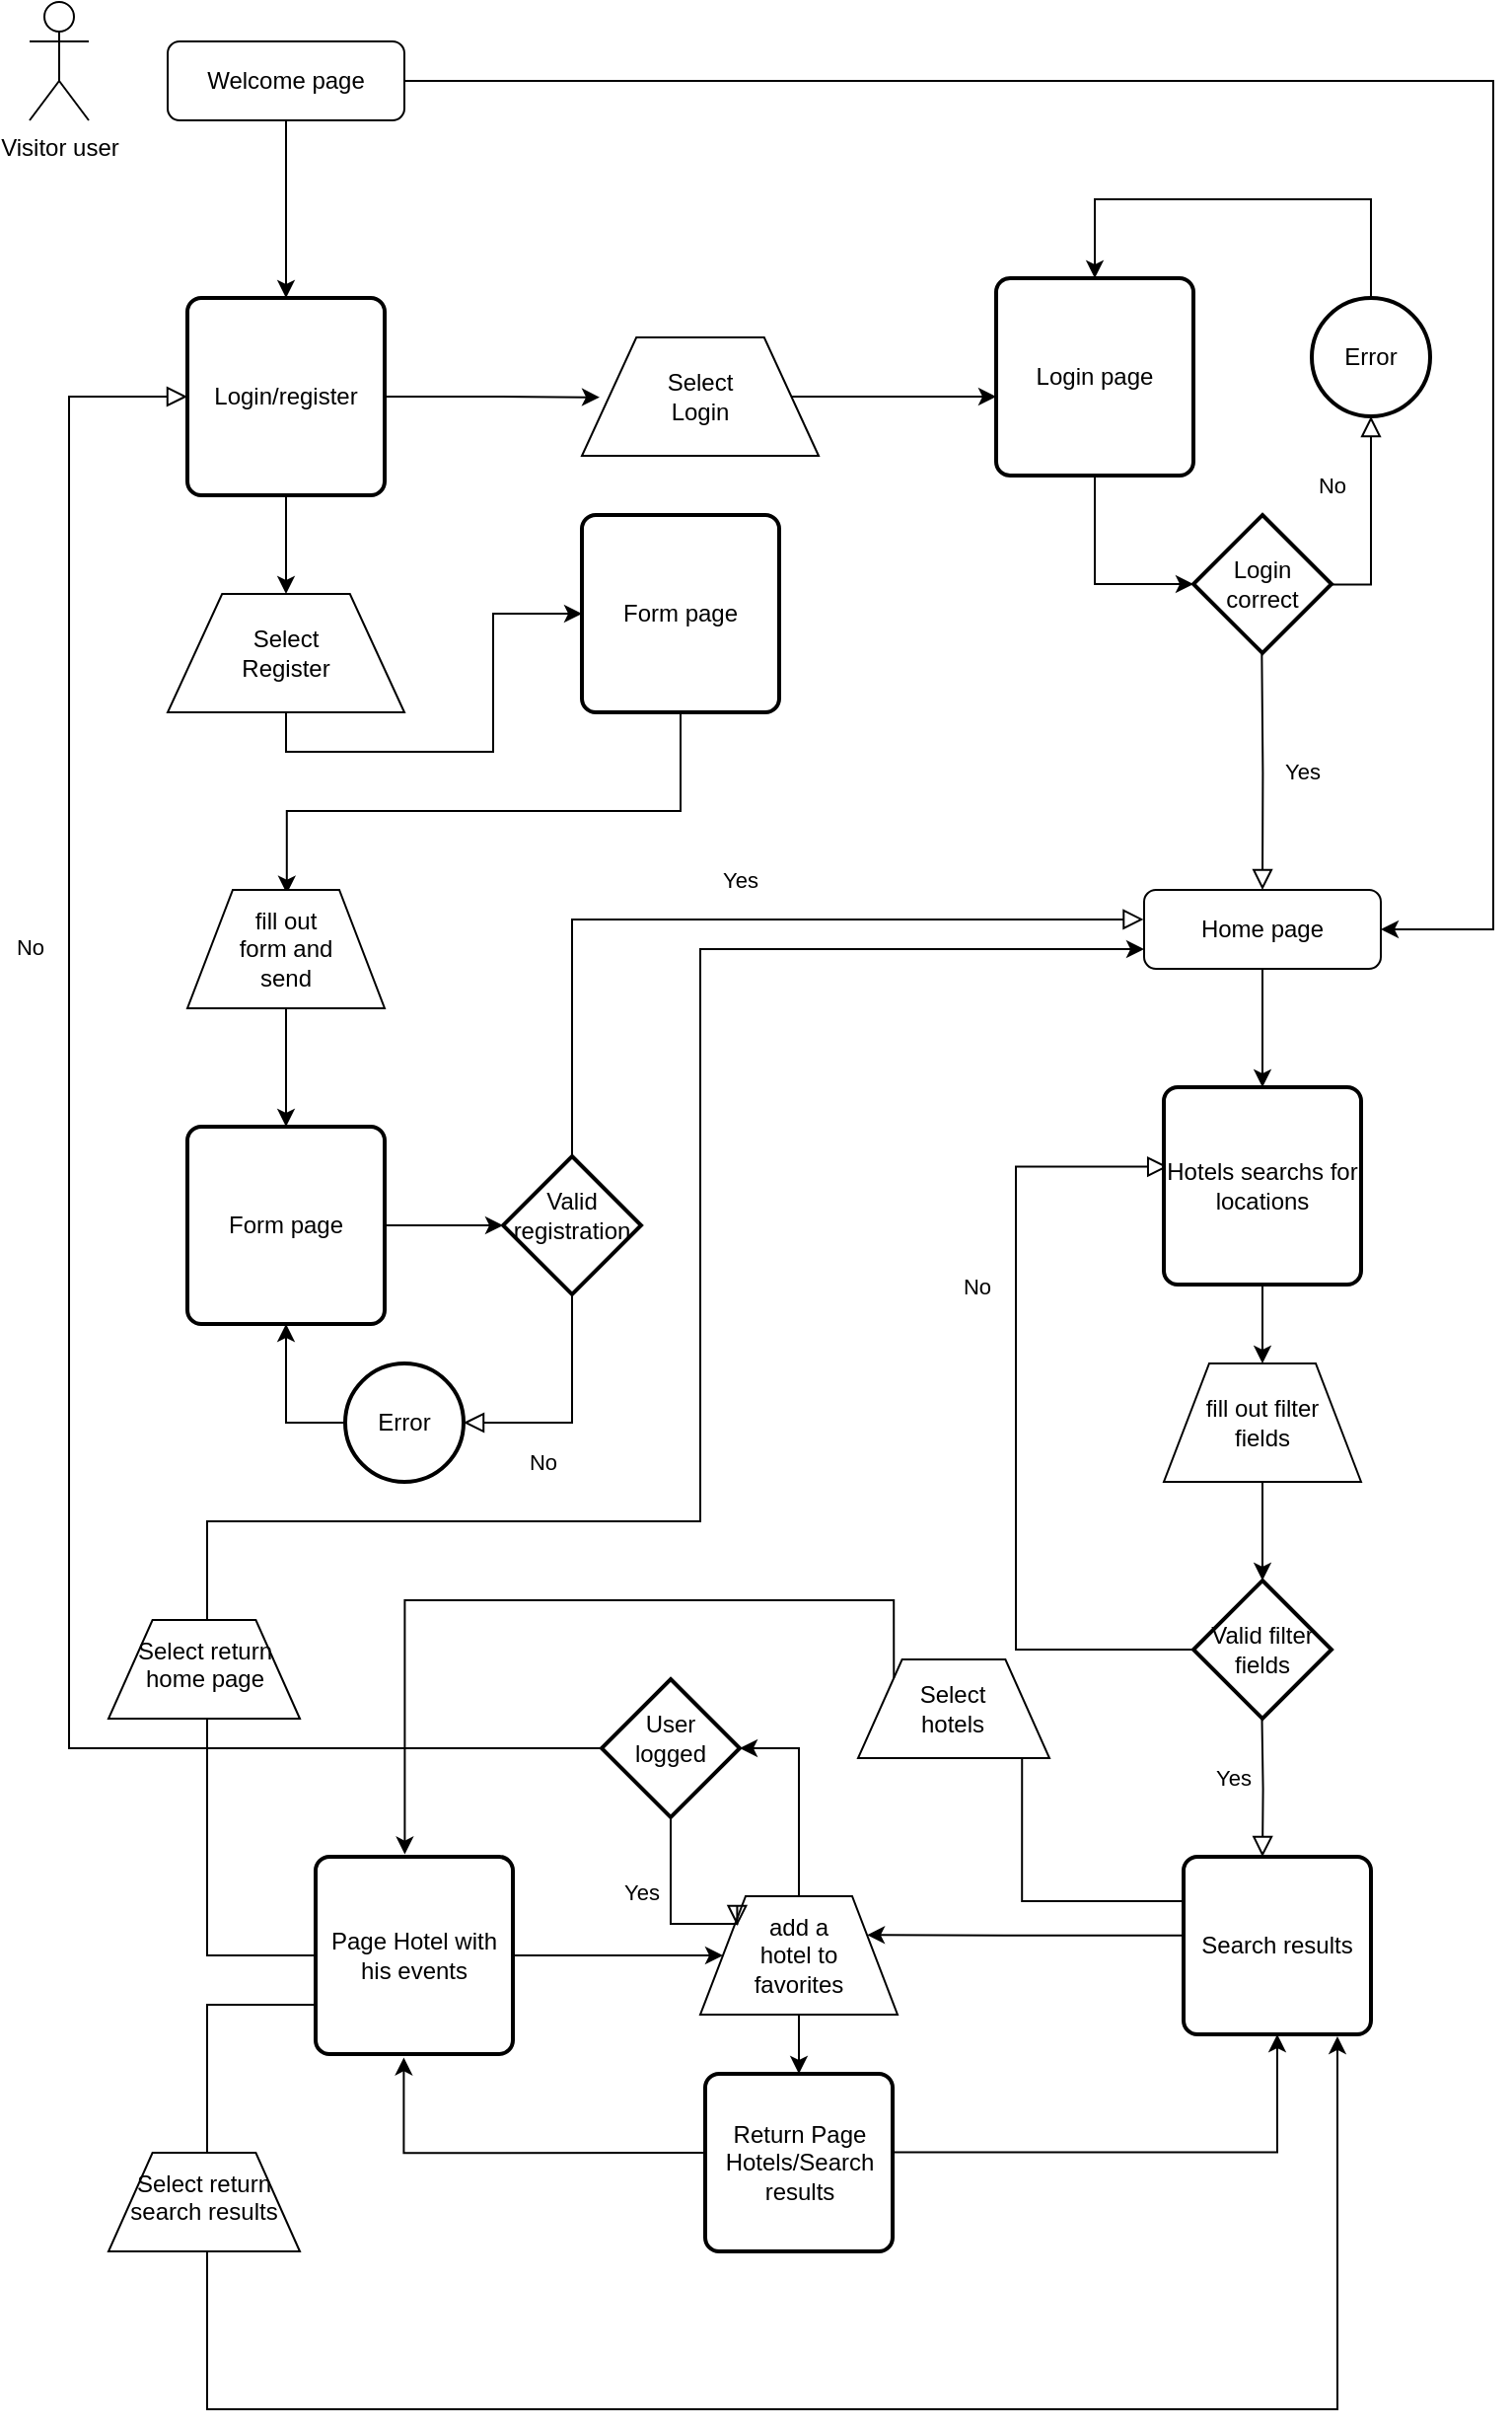 <mxfile version="22.1.2" type="github">
  <diagram id="C5RBs43oDa-KdzZeNtuy" name="Page-1">
    <mxGraphModel dx="1012" dy="579" grid="1" gridSize="10" guides="1" tooltips="1" connect="1" arrows="1" fold="1" page="1" pageScale="1" pageWidth="827" pageHeight="1169" math="0" shadow="0">
      <root>
        <mxCell id="WIyWlLk6GJQsqaUBKTNV-0" />
        <mxCell id="WIyWlLk6GJQsqaUBKTNV-1" parent="WIyWlLk6GJQsqaUBKTNV-0" />
        <mxCell id="rB8AbhrMiuU7Tu_F4UXK-46" style="edgeStyle=orthogonalEdgeStyle;rounded=0;orthogonalLoop=1;jettySize=auto;html=1;exitX=0.5;exitY=1;exitDx=0;exitDy=0;" edge="1" parent="WIyWlLk6GJQsqaUBKTNV-1" source="WIyWlLk6GJQsqaUBKTNV-3" target="rB8AbhrMiuU7Tu_F4UXK-2">
          <mxGeometry relative="1" as="geometry" />
        </mxCell>
        <mxCell id="WIyWlLk6GJQsqaUBKTNV-3" value="Welcome page" style="rounded=1;whiteSpace=wrap;html=1;fontSize=12;glass=0;strokeWidth=1;shadow=0;" parent="WIyWlLk6GJQsqaUBKTNV-1" vertex="1">
          <mxGeometry x="160" y="80" width="120" height="40" as="geometry" />
        </mxCell>
        <mxCell id="WIyWlLk6GJQsqaUBKTNV-4" value="Yes" style="rounded=0;html=1;jettySize=auto;orthogonalLoop=1;fontSize=11;endArrow=block;endFill=0;endSize=8;strokeWidth=1;shadow=0;labelBackgroundColor=none;edgeStyle=orthogonalEdgeStyle;" parent="WIyWlLk6GJQsqaUBKTNV-1" edge="1">
          <mxGeometry x="-0.152" y="-15" relative="1" as="geometry">
            <mxPoint as="offset" />
            <mxPoint x="714.75" y="930" as="sourcePoint" />
            <mxPoint x="715" y="1000" as="targetPoint" />
          </mxGeometry>
        </mxCell>
        <mxCell id="WIyWlLk6GJQsqaUBKTNV-8" value="No" style="rounded=0;html=1;jettySize=auto;orthogonalLoop=1;fontSize=11;endArrow=block;endFill=0;endSize=8;strokeWidth=1;shadow=0;labelBackgroundColor=none;edgeStyle=orthogonalEdgeStyle;entryX=0.021;entryY=0.403;entryDx=0;entryDy=0;entryPerimeter=0;exitX=0;exitY=0.5;exitDx=0;exitDy=0;exitPerimeter=0;" parent="WIyWlLk6GJQsqaUBKTNV-1" source="rB8AbhrMiuU7Tu_F4UXK-45" target="rB8AbhrMiuU7Tu_F4UXK-40" edge="1">
          <mxGeometry x="0.333" y="20" relative="1" as="geometry">
            <mxPoint as="offset" />
            <mxPoint x="680" y="890" as="sourcePoint" />
            <mxPoint x="680" y="1000" as="targetPoint" />
            <Array as="points">
              <mxPoint x="590" y="895" />
              <mxPoint x="590" y="650" />
            </Array>
          </mxGeometry>
        </mxCell>
        <mxCell id="rB8AbhrMiuU7Tu_F4UXK-41" style="edgeStyle=orthogonalEdgeStyle;rounded=0;orthogonalLoop=1;jettySize=auto;html=1;exitX=0.5;exitY=1;exitDx=0;exitDy=0;entryX=0.5;entryY=0;entryDx=0;entryDy=0;" edge="1" parent="WIyWlLk6GJQsqaUBKTNV-1" source="WIyWlLk6GJQsqaUBKTNV-12" target="rB8AbhrMiuU7Tu_F4UXK-40">
          <mxGeometry relative="1" as="geometry" />
        </mxCell>
        <mxCell id="WIyWlLk6GJQsqaUBKTNV-12" value="Home page" style="rounded=1;whiteSpace=wrap;html=1;fontSize=12;glass=0;strokeWidth=1;shadow=0;" parent="WIyWlLk6GJQsqaUBKTNV-1" vertex="1">
          <mxGeometry x="655" y="510" width="120" height="40" as="geometry" />
        </mxCell>
        <mxCell id="rB8AbhrMiuU7Tu_F4UXK-21" style="edgeStyle=orthogonalEdgeStyle;rounded=0;orthogonalLoop=1;jettySize=auto;html=1;exitX=0.5;exitY=1;exitDx=0;exitDy=0;entryX=0.5;entryY=1;entryDx=0;entryDy=0;" edge="1" parent="WIyWlLk6GJQsqaUBKTNV-1" source="rB8AbhrMiuU7Tu_F4UXK-2" target="rB8AbhrMiuU7Tu_F4UXK-19">
          <mxGeometry relative="1" as="geometry" />
        </mxCell>
        <mxCell id="rB8AbhrMiuU7Tu_F4UXK-2" value="Login/register" style="rounded=1;whiteSpace=wrap;html=1;absoluteArcSize=1;arcSize=14;strokeWidth=2;" vertex="1" parent="WIyWlLk6GJQsqaUBKTNV-1">
          <mxGeometry x="170" y="210" width="100" height="100" as="geometry" />
        </mxCell>
        <mxCell id="rB8AbhrMiuU7Tu_F4UXK-3" value="" style="verticalLabelPosition=middle;verticalAlign=middle;html=1;shape=trapezoid;perimeter=trapezoidPerimeter;whiteSpace=wrap;size=0.23;arcSize=10;flipV=1;labelPosition=center;align=center;rotation=-180;" vertex="1" parent="WIyWlLk6GJQsqaUBKTNV-1">
          <mxGeometry x="370" y="230" width="120" height="60" as="geometry" />
        </mxCell>
        <mxCell id="rB8AbhrMiuU7Tu_F4UXK-6" value="Select Login" style="text;html=1;strokeColor=none;fillColor=none;align=center;verticalAlign=middle;whiteSpace=wrap;rounded=0;" vertex="1" parent="WIyWlLk6GJQsqaUBKTNV-1">
          <mxGeometry x="180" y="365" width="60" height="30" as="geometry" />
        </mxCell>
        <mxCell id="rB8AbhrMiuU7Tu_F4UXK-7" style="edgeStyle=orthogonalEdgeStyle;rounded=0;orthogonalLoop=1;jettySize=auto;html=1;exitX=1;exitY=0.5;exitDx=0;exitDy=0;entryX=0.925;entryY=0.506;entryDx=0;entryDy=0;entryPerimeter=0;" edge="1" parent="WIyWlLk6GJQsqaUBKTNV-1" source="rB8AbhrMiuU7Tu_F4UXK-2" target="rB8AbhrMiuU7Tu_F4UXK-3">
          <mxGeometry relative="1" as="geometry" />
        </mxCell>
        <mxCell id="rB8AbhrMiuU7Tu_F4UXK-11" style="edgeStyle=orthogonalEdgeStyle;rounded=0;orthogonalLoop=1;jettySize=auto;html=1;exitX=0.5;exitY=1;exitDx=0;exitDy=0;entryX=0;entryY=0.5;entryDx=0;entryDy=0;entryPerimeter=0;" edge="1" parent="WIyWlLk6GJQsqaUBKTNV-1" source="rB8AbhrMiuU7Tu_F4UXK-8" target="rB8AbhrMiuU7Tu_F4UXK-10">
          <mxGeometry relative="1" as="geometry">
            <mxPoint x="630.333" y="360" as="targetPoint" />
          </mxGeometry>
        </mxCell>
        <mxCell id="rB8AbhrMiuU7Tu_F4UXK-8" value="Login page" style="rounded=1;whiteSpace=wrap;html=1;absoluteArcSize=1;arcSize=14;strokeWidth=2;" vertex="1" parent="WIyWlLk6GJQsqaUBKTNV-1">
          <mxGeometry x="580" y="200" width="100" height="100" as="geometry" />
        </mxCell>
        <mxCell id="rB8AbhrMiuU7Tu_F4UXK-9" style="edgeStyle=orthogonalEdgeStyle;rounded=0;orthogonalLoop=1;jettySize=auto;html=1;exitX=0;exitY=0.5;exitDx=0;exitDy=0;entryX=0;entryY=0.6;entryDx=0;entryDy=0;entryPerimeter=0;" edge="1" parent="WIyWlLk6GJQsqaUBKTNV-1" source="rB8AbhrMiuU7Tu_F4UXK-3" target="rB8AbhrMiuU7Tu_F4UXK-8">
          <mxGeometry relative="1" as="geometry">
            <mxPoint x="530" y="260" as="targetPoint" />
          </mxGeometry>
        </mxCell>
        <mxCell id="rB8AbhrMiuU7Tu_F4UXK-10" value="Login correct" style="strokeWidth=2;html=1;shape=mxgraph.flowchart.decision;whiteSpace=wrap;" vertex="1" parent="WIyWlLk6GJQsqaUBKTNV-1">
          <mxGeometry x="680" y="320" width="70" height="70" as="geometry" />
        </mxCell>
        <mxCell id="rB8AbhrMiuU7Tu_F4UXK-14" style="edgeStyle=orthogonalEdgeStyle;rounded=0;orthogonalLoop=1;jettySize=auto;html=1;exitX=0.5;exitY=0;exitDx=0;exitDy=0;exitPerimeter=0;entryX=0.5;entryY=0;entryDx=0;entryDy=0;" edge="1" parent="WIyWlLk6GJQsqaUBKTNV-1" source="rB8AbhrMiuU7Tu_F4UXK-12" target="rB8AbhrMiuU7Tu_F4UXK-8">
          <mxGeometry relative="1" as="geometry">
            <Array as="points">
              <mxPoint x="770" y="160" />
              <mxPoint x="630" y="160" />
            </Array>
          </mxGeometry>
        </mxCell>
        <mxCell id="rB8AbhrMiuU7Tu_F4UXK-12" value="Error" style="strokeWidth=2;html=1;shape=mxgraph.flowchart.start_2;whiteSpace=wrap;" vertex="1" parent="WIyWlLk6GJQsqaUBKTNV-1">
          <mxGeometry x="740" y="210" width="60" height="60" as="geometry" />
        </mxCell>
        <mxCell id="rB8AbhrMiuU7Tu_F4UXK-17" value="Yes" style="rounded=0;html=1;jettySize=auto;orthogonalLoop=1;fontSize=11;endArrow=block;endFill=0;endSize=8;strokeWidth=1;shadow=0;labelBackgroundColor=none;edgeStyle=orthogonalEdgeStyle;" edge="1" parent="WIyWlLk6GJQsqaUBKTNV-1" target="WIyWlLk6GJQsqaUBKTNV-12">
          <mxGeometry y="20" relative="1" as="geometry">
            <mxPoint as="offset" />
            <mxPoint x="714.67" y="390" as="sourcePoint" />
            <mxPoint x="714.67" y="530" as="targetPoint" />
          </mxGeometry>
        </mxCell>
        <mxCell id="rB8AbhrMiuU7Tu_F4UXK-18" value="No" style="rounded=0;html=1;jettySize=auto;orthogonalLoop=1;fontSize=11;endArrow=block;endFill=0;endSize=8;strokeWidth=1;shadow=0;labelBackgroundColor=none;edgeStyle=orthogonalEdgeStyle;entryX=0.5;entryY=1;entryDx=0;entryDy=0;entryPerimeter=0;exitX=0.986;exitY=0.504;exitDx=0;exitDy=0;exitPerimeter=0;" edge="1" parent="WIyWlLk6GJQsqaUBKTNV-1" source="rB8AbhrMiuU7Tu_F4UXK-10" target="rB8AbhrMiuU7Tu_F4UXK-12">
          <mxGeometry x="0.333" y="20" relative="1" as="geometry">
            <mxPoint as="offset" />
            <mxPoint x="750" y="360" as="sourcePoint" />
            <mxPoint x="750" y="470" as="targetPoint" />
            <Array as="points">
              <mxPoint x="770" y="355" />
            </Array>
          </mxGeometry>
        </mxCell>
        <mxCell id="rB8AbhrMiuU7Tu_F4UXK-24" style="edgeStyle=orthogonalEdgeStyle;rounded=0;orthogonalLoop=1;jettySize=auto;html=1;exitX=0.5;exitY=0;exitDx=0;exitDy=0;" edge="1" parent="WIyWlLk6GJQsqaUBKTNV-1" source="rB8AbhrMiuU7Tu_F4UXK-19" target="rB8AbhrMiuU7Tu_F4UXK-23">
          <mxGeometry relative="1" as="geometry" />
        </mxCell>
        <mxCell id="rB8AbhrMiuU7Tu_F4UXK-19" value="" style="verticalLabelPosition=middle;verticalAlign=middle;html=1;shape=trapezoid;perimeter=trapezoidPerimeter;whiteSpace=wrap;size=0.23;arcSize=10;flipV=1;labelPosition=center;align=center;rotation=-180;" vertex="1" parent="WIyWlLk6GJQsqaUBKTNV-1">
          <mxGeometry x="160" y="360" width="120" height="60" as="geometry" />
        </mxCell>
        <mxCell id="rB8AbhrMiuU7Tu_F4UXK-20" value="Select Login" style="text;html=1;strokeColor=none;fillColor=none;align=center;verticalAlign=middle;whiteSpace=wrap;rounded=0;" vertex="1" parent="WIyWlLk6GJQsqaUBKTNV-1">
          <mxGeometry x="400" y="245" width="60" height="30" as="geometry" />
        </mxCell>
        <mxCell id="rB8AbhrMiuU7Tu_F4UXK-22" value="Select Register" style="text;html=1;strokeColor=none;fillColor=none;align=center;verticalAlign=middle;whiteSpace=wrap;rounded=0;" vertex="1" parent="WIyWlLk6GJQsqaUBKTNV-1">
          <mxGeometry x="190" y="375" width="60" height="30" as="geometry" />
        </mxCell>
        <mxCell id="rB8AbhrMiuU7Tu_F4UXK-26" style="edgeStyle=orthogonalEdgeStyle;rounded=0;orthogonalLoop=1;jettySize=auto;html=1;exitX=0.5;exitY=1;exitDx=0;exitDy=0;entryX=0.496;entryY=0.031;entryDx=0;entryDy=0;entryPerimeter=0;" edge="1" parent="WIyWlLk6GJQsqaUBKTNV-1" source="rB8AbhrMiuU7Tu_F4UXK-23" target="rB8AbhrMiuU7Tu_F4UXK-25">
          <mxGeometry relative="1" as="geometry">
            <Array as="points">
              <mxPoint x="420" y="470" />
              <mxPoint x="220" y="470" />
            </Array>
          </mxGeometry>
        </mxCell>
        <mxCell id="rB8AbhrMiuU7Tu_F4UXK-23" value="Form page" style="rounded=1;whiteSpace=wrap;html=1;absoluteArcSize=1;arcSize=14;strokeWidth=2;" vertex="1" parent="WIyWlLk6GJQsqaUBKTNV-1">
          <mxGeometry x="370" y="320" width="100" height="100" as="geometry" />
        </mxCell>
        <mxCell id="rB8AbhrMiuU7Tu_F4UXK-29" style="edgeStyle=orthogonalEdgeStyle;rounded=0;orthogonalLoop=1;jettySize=auto;html=1;exitX=0.5;exitY=0;exitDx=0;exitDy=0;" edge="1" parent="WIyWlLk6GJQsqaUBKTNV-1" source="rB8AbhrMiuU7Tu_F4UXK-25" target="rB8AbhrMiuU7Tu_F4UXK-28">
          <mxGeometry relative="1" as="geometry" />
        </mxCell>
        <mxCell id="rB8AbhrMiuU7Tu_F4UXK-25" value="" style="verticalLabelPosition=middle;verticalAlign=middle;html=1;shape=trapezoid;perimeter=trapezoidPerimeter;whiteSpace=wrap;size=0.23;arcSize=10;flipV=1;labelPosition=center;align=center;rotation=-180;" vertex="1" parent="WIyWlLk6GJQsqaUBKTNV-1">
          <mxGeometry x="170" y="510" width="100" height="60" as="geometry" />
        </mxCell>
        <mxCell id="rB8AbhrMiuU7Tu_F4UXK-27" value="fill out form and send" style="text;html=1;strokeColor=none;fillColor=none;align=center;verticalAlign=middle;whiteSpace=wrap;rounded=0;" vertex="1" parent="WIyWlLk6GJQsqaUBKTNV-1">
          <mxGeometry x="190" y="525" width="60" height="30" as="geometry" />
        </mxCell>
        <mxCell id="rB8AbhrMiuU7Tu_F4UXK-28" value="Form page" style="rounded=1;whiteSpace=wrap;html=1;absoluteArcSize=1;arcSize=14;strokeWidth=2;" vertex="1" parent="WIyWlLk6GJQsqaUBKTNV-1">
          <mxGeometry x="170" y="630" width="100" height="100" as="geometry" />
        </mxCell>
        <mxCell id="rB8AbhrMiuU7Tu_F4UXK-30" value="" style="strokeWidth=2;html=1;shape=mxgraph.flowchart.decision;whiteSpace=wrap;" vertex="1" parent="WIyWlLk6GJQsqaUBKTNV-1">
          <mxGeometry x="330" y="645" width="70" height="70" as="geometry" />
        </mxCell>
        <mxCell id="rB8AbhrMiuU7Tu_F4UXK-31" value="Valid registration" style="text;html=1;strokeColor=none;fillColor=none;align=center;verticalAlign=middle;whiteSpace=wrap;rounded=0;" vertex="1" parent="WIyWlLk6GJQsqaUBKTNV-1">
          <mxGeometry x="335" y="660" width="60" height="30" as="geometry" />
        </mxCell>
        <mxCell id="rB8AbhrMiuU7Tu_F4UXK-32" value="Yes" style="rounded=0;html=1;jettySize=auto;orthogonalLoop=1;fontSize=11;endArrow=block;endFill=0;endSize=8;strokeWidth=1;shadow=0;labelBackgroundColor=none;edgeStyle=orthogonalEdgeStyle;exitX=0.5;exitY=0;exitDx=0;exitDy=0;exitPerimeter=0;entryX=-0.002;entryY=0.374;entryDx=0;entryDy=0;entryPerimeter=0;" edge="1" parent="WIyWlLk6GJQsqaUBKTNV-1" source="rB8AbhrMiuU7Tu_F4UXK-30" target="WIyWlLk6GJQsqaUBKTNV-12">
          <mxGeometry y="20" relative="1" as="geometry">
            <mxPoint as="offset" />
            <mxPoint x="370.03" y="634.99" as="sourcePoint" />
            <mxPoint x="370.0" y="725.014" as="targetPoint" />
          </mxGeometry>
        </mxCell>
        <mxCell id="rB8AbhrMiuU7Tu_F4UXK-33" style="edgeStyle=orthogonalEdgeStyle;rounded=0;orthogonalLoop=1;jettySize=auto;html=1;exitX=1;exitY=0.5;exitDx=0;exitDy=0;entryX=0;entryY=0.5;entryDx=0;entryDy=0;entryPerimeter=0;" edge="1" parent="WIyWlLk6GJQsqaUBKTNV-1" source="rB8AbhrMiuU7Tu_F4UXK-28" target="rB8AbhrMiuU7Tu_F4UXK-30">
          <mxGeometry relative="1" as="geometry" />
        </mxCell>
        <mxCell id="rB8AbhrMiuU7Tu_F4UXK-36" style="edgeStyle=orthogonalEdgeStyle;rounded=0;orthogonalLoop=1;jettySize=auto;html=1;exitX=0;exitY=0.5;exitDx=0;exitDy=0;exitPerimeter=0;entryX=0.5;entryY=1;entryDx=0;entryDy=0;" edge="1" parent="WIyWlLk6GJQsqaUBKTNV-1" source="rB8AbhrMiuU7Tu_F4UXK-34" target="rB8AbhrMiuU7Tu_F4UXK-28">
          <mxGeometry relative="1" as="geometry" />
        </mxCell>
        <mxCell id="rB8AbhrMiuU7Tu_F4UXK-34" value="Error" style="strokeWidth=2;html=1;shape=mxgraph.flowchart.start_2;whiteSpace=wrap;" vertex="1" parent="WIyWlLk6GJQsqaUBKTNV-1">
          <mxGeometry x="250" y="750" width="60" height="60" as="geometry" />
        </mxCell>
        <mxCell id="rB8AbhrMiuU7Tu_F4UXK-37" value="No" style="rounded=0;html=1;jettySize=auto;orthogonalLoop=1;fontSize=11;endArrow=block;endFill=0;endSize=8;strokeWidth=1;shadow=0;labelBackgroundColor=none;edgeStyle=orthogonalEdgeStyle;entryX=1;entryY=0.5;entryDx=0;entryDy=0;entryPerimeter=0;exitX=0.5;exitY=1;exitDx=0;exitDy=0;exitPerimeter=0;" edge="1" parent="WIyWlLk6GJQsqaUBKTNV-1" source="rB8AbhrMiuU7Tu_F4UXK-30" target="rB8AbhrMiuU7Tu_F4UXK-34">
          <mxGeometry x="0.333" y="20" relative="1" as="geometry">
            <mxPoint as="offset" />
            <mxPoint x="364.77" y="855" as="sourcePoint" />
            <mxPoint x="364.77" y="965" as="targetPoint" />
            <Array as="points">
              <mxPoint x="365" y="780" />
              <mxPoint x="330" y="780" />
            </Array>
          </mxGeometry>
        </mxCell>
        <mxCell id="rB8AbhrMiuU7Tu_F4UXK-44" style="edgeStyle=orthogonalEdgeStyle;rounded=0;orthogonalLoop=1;jettySize=auto;html=1;exitX=0.5;exitY=1;exitDx=0;exitDy=0;entryX=0.5;entryY=1;entryDx=0;entryDy=0;" edge="1" parent="WIyWlLk6GJQsqaUBKTNV-1" source="rB8AbhrMiuU7Tu_F4UXK-40" target="rB8AbhrMiuU7Tu_F4UXK-42">
          <mxGeometry relative="1" as="geometry" />
        </mxCell>
        <mxCell id="rB8AbhrMiuU7Tu_F4UXK-40" value="Hotels searchs for locations" style="rounded=1;whiteSpace=wrap;html=1;absoluteArcSize=1;arcSize=14;strokeWidth=2;" vertex="1" parent="WIyWlLk6GJQsqaUBKTNV-1">
          <mxGeometry x="665" y="610" width="100" height="100" as="geometry" />
        </mxCell>
        <mxCell id="rB8AbhrMiuU7Tu_F4UXK-42" value="" style="verticalLabelPosition=middle;verticalAlign=middle;html=1;shape=trapezoid;perimeter=trapezoidPerimeter;whiteSpace=wrap;size=0.23;arcSize=10;flipV=1;labelPosition=center;align=center;rotation=-180;" vertex="1" parent="WIyWlLk6GJQsqaUBKTNV-1">
          <mxGeometry x="665" y="750" width="100" height="60" as="geometry" />
        </mxCell>
        <mxCell id="rB8AbhrMiuU7Tu_F4UXK-43" value="fill out filter fields" style="text;html=1;strokeColor=none;fillColor=none;align=center;verticalAlign=middle;whiteSpace=wrap;rounded=0;" vertex="1" parent="WIyWlLk6GJQsqaUBKTNV-1">
          <mxGeometry x="685" y="765" width="60" height="30" as="geometry" />
        </mxCell>
        <mxCell id="rB8AbhrMiuU7Tu_F4UXK-45" value="Valid filter fields" style="strokeWidth=2;html=1;shape=mxgraph.flowchart.decision;whiteSpace=wrap;" vertex="1" parent="WIyWlLk6GJQsqaUBKTNV-1">
          <mxGeometry x="680" y="860" width="70" height="70" as="geometry" />
        </mxCell>
        <mxCell id="rB8AbhrMiuU7Tu_F4UXK-47" style="edgeStyle=orthogonalEdgeStyle;rounded=0;orthogonalLoop=1;jettySize=auto;html=1;exitX=0.5;exitY=0;exitDx=0;exitDy=0;entryX=0.5;entryY=0;entryDx=0;entryDy=0;entryPerimeter=0;" edge="1" parent="WIyWlLk6GJQsqaUBKTNV-1" source="rB8AbhrMiuU7Tu_F4UXK-42" target="rB8AbhrMiuU7Tu_F4UXK-45">
          <mxGeometry relative="1" as="geometry" />
        </mxCell>
        <mxCell id="rB8AbhrMiuU7Tu_F4UXK-58" style="edgeStyle=orthogonalEdgeStyle;rounded=0;orthogonalLoop=1;jettySize=auto;html=1;exitX=0;exitY=0.25;exitDx=0;exitDy=0;entryX=0.143;entryY=0.405;entryDx=0;entryDy=0;entryPerimeter=0;" edge="1" parent="WIyWlLk6GJQsqaUBKTNV-1" source="rB8AbhrMiuU7Tu_F4UXK-48" target="rB8AbhrMiuU7Tu_F4UXK-56">
          <mxGeometry relative="1" as="geometry" />
        </mxCell>
        <mxCell id="rB8AbhrMiuU7Tu_F4UXK-48" value="Search results" style="rounded=1;whiteSpace=wrap;html=1;absoluteArcSize=1;arcSize=14;strokeWidth=2;" vertex="1" parent="WIyWlLk6GJQsqaUBKTNV-1">
          <mxGeometry x="675" y="1000" width="95" height="90" as="geometry" />
        </mxCell>
        <mxCell id="rB8AbhrMiuU7Tu_F4UXK-59" style="edgeStyle=orthogonalEdgeStyle;rounded=0;orthogonalLoop=1;jettySize=auto;html=1;entryX=0.5;entryY=1;entryDx=0;entryDy=0;exitX=1.001;exitY=0.441;exitDx=0;exitDy=0;exitPerimeter=0;" edge="1" parent="WIyWlLk6GJQsqaUBKTNV-1" source="rB8AbhrMiuU7Tu_F4UXK-65" target="rB8AbhrMiuU7Tu_F4UXK-48">
          <mxGeometry relative="1" as="geometry">
            <mxPoint x="580" y="1150" as="sourcePoint" />
            <Array as="points">
              <mxPoint x="723" y="1150" />
            </Array>
          </mxGeometry>
        </mxCell>
        <mxCell id="rB8AbhrMiuU7Tu_F4UXK-66" style="edgeStyle=orthogonalEdgeStyle;rounded=0;orthogonalLoop=1;jettySize=auto;html=1;exitX=0.5;exitY=0;exitDx=0;exitDy=0;entryX=0.5;entryY=0;entryDx=0;entryDy=0;" edge="1" parent="WIyWlLk6GJQsqaUBKTNV-1" source="rB8AbhrMiuU7Tu_F4UXK-49" target="rB8AbhrMiuU7Tu_F4UXK-65">
          <mxGeometry relative="1" as="geometry" />
        </mxCell>
        <mxCell id="rB8AbhrMiuU7Tu_F4UXK-49" value="" style="verticalLabelPosition=middle;verticalAlign=middle;html=1;shape=trapezoid;perimeter=trapezoidPerimeter;whiteSpace=wrap;size=0.23;arcSize=10;flipV=1;labelPosition=center;align=center;rotation=-180;" vertex="1" parent="WIyWlLk6GJQsqaUBKTNV-1">
          <mxGeometry x="430" y="1020" width="100" height="60" as="geometry" />
        </mxCell>
        <mxCell id="rB8AbhrMiuU7Tu_F4UXK-50" value="add a hotel to favorites" style="text;html=1;strokeColor=none;fillColor=none;align=center;verticalAlign=middle;whiteSpace=wrap;rounded=0;" vertex="1" parent="WIyWlLk6GJQsqaUBKTNV-1">
          <mxGeometry x="450" y="1035" width="60" height="30" as="geometry" />
        </mxCell>
        <mxCell id="rB8AbhrMiuU7Tu_F4UXK-61" style="edgeStyle=orthogonalEdgeStyle;rounded=0;orthogonalLoop=1;jettySize=auto;html=1;exitX=1;exitY=0.5;exitDx=0;exitDy=0;entryX=1;entryY=0.5;entryDx=0;entryDy=0;" edge="1" parent="WIyWlLk6GJQsqaUBKTNV-1" source="rB8AbhrMiuU7Tu_F4UXK-53" target="rB8AbhrMiuU7Tu_F4UXK-49">
          <mxGeometry relative="1" as="geometry" />
        </mxCell>
        <mxCell id="rB8AbhrMiuU7Tu_F4UXK-67" style="edgeStyle=orthogonalEdgeStyle;rounded=0;orthogonalLoop=1;jettySize=auto;html=1;exitX=0;exitY=0.5;exitDx=0;exitDy=0;entryX=0;entryY=0.75;entryDx=0;entryDy=0;" edge="1" parent="WIyWlLk6GJQsqaUBKTNV-1" source="rB8AbhrMiuU7Tu_F4UXK-53" target="WIyWlLk6GJQsqaUBKTNV-12">
          <mxGeometry relative="1" as="geometry">
            <Array as="points">
              <mxPoint x="180" y="1050" />
              <mxPoint x="180" y="830" />
              <mxPoint x="430" y="830" />
              <mxPoint x="430" y="540" />
            </Array>
          </mxGeometry>
        </mxCell>
        <mxCell id="rB8AbhrMiuU7Tu_F4UXK-53" value="Page Hotel with his events" style="rounded=1;whiteSpace=wrap;html=1;absoluteArcSize=1;arcSize=14;strokeWidth=2;" vertex="1" parent="WIyWlLk6GJQsqaUBKTNV-1">
          <mxGeometry x="235" y="1000" width="100" height="100" as="geometry" />
        </mxCell>
        <mxCell id="rB8AbhrMiuU7Tu_F4UXK-55" style="edgeStyle=orthogonalEdgeStyle;rounded=0;orthogonalLoop=1;jettySize=auto;html=1;entryX=0;entryY=0.75;entryDx=0;entryDy=0;exitX=-0.007;exitY=0.443;exitDx=0;exitDy=0;exitPerimeter=0;" edge="1" parent="WIyWlLk6GJQsqaUBKTNV-1" source="rB8AbhrMiuU7Tu_F4UXK-48" target="rB8AbhrMiuU7Tu_F4UXK-49">
          <mxGeometry relative="1" as="geometry">
            <mxPoint x="675" y="1070" as="sourcePoint" />
            <Array as="points" />
          </mxGeometry>
        </mxCell>
        <mxCell id="rB8AbhrMiuU7Tu_F4UXK-56" value="" style="verticalLabelPosition=middle;verticalAlign=middle;html=1;shape=trapezoid;perimeter=trapezoidPerimeter;whiteSpace=wrap;size=0.23;arcSize=10;flipV=1;labelPosition=center;align=center;rotation=-180;" vertex="1" parent="WIyWlLk6GJQsqaUBKTNV-1">
          <mxGeometry x="510" y="900" width="97" height="50" as="geometry" />
        </mxCell>
        <mxCell id="rB8AbhrMiuU7Tu_F4UXK-57" value="Select hotels" style="text;html=1;strokeColor=none;fillColor=none;align=center;verticalAlign=middle;whiteSpace=wrap;rounded=0;" vertex="1" parent="WIyWlLk6GJQsqaUBKTNV-1">
          <mxGeometry x="527.5" y="910" width="60" height="30" as="geometry" />
        </mxCell>
        <mxCell id="rB8AbhrMiuU7Tu_F4UXK-60" style="edgeStyle=orthogonalEdgeStyle;rounded=0;orthogonalLoop=1;jettySize=auto;html=1;exitX=1;exitY=1;exitDx=0;exitDy=0;entryX=0.452;entryY=-0.012;entryDx=0;entryDy=0;entryPerimeter=0;" edge="1" parent="WIyWlLk6GJQsqaUBKTNV-1" source="rB8AbhrMiuU7Tu_F4UXK-56" target="rB8AbhrMiuU7Tu_F4UXK-53">
          <mxGeometry relative="1" as="geometry">
            <Array as="points">
              <mxPoint x="528" y="870" />
              <mxPoint x="280" y="870" />
            </Array>
          </mxGeometry>
        </mxCell>
        <mxCell id="rB8AbhrMiuU7Tu_F4UXK-63" style="edgeStyle=orthogonalEdgeStyle;rounded=0;orthogonalLoop=1;jettySize=auto;html=1;entryX=0.447;entryY=1.017;entryDx=0;entryDy=0;entryPerimeter=0;exitX=-0.007;exitY=0.445;exitDx=0;exitDy=0;exitPerimeter=0;" edge="1" parent="WIyWlLk6GJQsqaUBKTNV-1" source="rB8AbhrMiuU7Tu_F4UXK-65" target="rB8AbhrMiuU7Tu_F4UXK-53">
          <mxGeometry relative="1" as="geometry">
            <mxPoint x="470" y="1150" as="sourcePoint" />
            <Array as="points">
              <mxPoint x="280" y="1150" />
            </Array>
          </mxGeometry>
        </mxCell>
        <mxCell id="rB8AbhrMiuU7Tu_F4UXK-65" value="Return Page Hotels/Search results" style="rounded=1;whiteSpace=wrap;html=1;absoluteArcSize=1;arcSize=14;strokeWidth=2;" vertex="1" parent="WIyWlLk6GJQsqaUBKTNV-1">
          <mxGeometry x="432.5" y="1110" width="95" height="90" as="geometry" />
        </mxCell>
        <mxCell id="rB8AbhrMiuU7Tu_F4UXK-68" value="" style="verticalLabelPosition=middle;verticalAlign=middle;html=1;shape=trapezoid;perimeter=trapezoidPerimeter;whiteSpace=wrap;size=0.23;arcSize=10;flipV=1;labelPosition=center;align=center;rotation=-180;" vertex="1" parent="WIyWlLk6GJQsqaUBKTNV-1">
          <mxGeometry x="130" y="880" width="97" height="50" as="geometry" />
        </mxCell>
        <mxCell id="rB8AbhrMiuU7Tu_F4UXK-69" value="&lt;div&gt;Select return home page&lt;/div&gt;&lt;div&gt;&lt;br&gt;&lt;/div&gt;" style="text;html=1;strokeColor=none;fillColor=none;align=center;verticalAlign=middle;whiteSpace=wrap;rounded=0;" vertex="1" parent="WIyWlLk6GJQsqaUBKTNV-1">
          <mxGeometry x="142.75" y="890" width="71.5" height="40" as="geometry" />
        </mxCell>
        <mxCell id="rB8AbhrMiuU7Tu_F4UXK-70" style="edgeStyle=orthogonalEdgeStyle;rounded=0;orthogonalLoop=1;jettySize=auto;html=1;exitX=0;exitY=0.75;exitDx=0;exitDy=0;entryX=0.821;entryY=1.011;entryDx=0;entryDy=0;entryPerimeter=0;" edge="1" parent="WIyWlLk6GJQsqaUBKTNV-1" source="rB8AbhrMiuU7Tu_F4UXK-53" target="rB8AbhrMiuU7Tu_F4UXK-48">
          <mxGeometry relative="1" as="geometry">
            <Array as="points">
              <mxPoint x="180" y="1075" />
              <mxPoint x="180" y="1280" />
              <mxPoint x="753" y="1280" />
            </Array>
          </mxGeometry>
        </mxCell>
        <mxCell id="rB8AbhrMiuU7Tu_F4UXK-71" value="" style="verticalLabelPosition=middle;verticalAlign=middle;html=1;shape=trapezoid;perimeter=trapezoidPerimeter;whiteSpace=wrap;size=0.23;arcSize=10;flipV=1;labelPosition=center;align=center;rotation=-180;" vertex="1" parent="WIyWlLk6GJQsqaUBKTNV-1">
          <mxGeometry x="130" y="1150" width="97" height="50" as="geometry" />
        </mxCell>
        <mxCell id="rB8AbhrMiuU7Tu_F4UXK-72" value="&lt;div&gt;Select return search results&lt;br&gt;&lt;/div&gt;&lt;div&gt;&lt;br&gt;&lt;/div&gt;" style="text;html=1;strokeColor=none;fillColor=none;align=center;verticalAlign=middle;whiteSpace=wrap;rounded=0;" vertex="1" parent="WIyWlLk6GJQsqaUBKTNV-1">
          <mxGeometry x="130" y="1160" width="97.25" height="40" as="geometry" />
        </mxCell>
        <mxCell id="rB8AbhrMiuU7Tu_F4UXK-77" value="" style="strokeWidth=2;html=1;shape=mxgraph.flowchart.decision;whiteSpace=wrap;" vertex="1" parent="WIyWlLk6GJQsqaUBKTNV-1">
          <mxGeometry x="380" y="910" width="70" height="70" as="geometry" />
        </mxCell>
        <mxCell id="rB8AbhrMiuU7Tu_F4UXK-78" value="User logged" style="text;html=1;strokeColor=none;fillColor=none;align=center;verticalAlign=middle;whiteSpace=wrap;rounded=0;" vertex="1" parent="WIyWlLk6GJQsqaUBKTNV-1">
          <mxGeometry x="385" y="920" width="60" height="40" as="geometry" />
        </mxCell>
        <mxCell id="rB8AbhrMiuU7Tu_F4UXK-79" style="edgeStyle=orthogonalEdgeStyle;rounded=0;orthogonalLoop=1;jettySize=auto;html=1;exitX=0.5;exitY=1;exitDx=0;exitDy=0;entryX=1;entryY=0.5;entryDx=0;entryDy=0;entryPerimeter=0;" edge="1" parent="WIyWlLk6GJQsqaUBKTNV-1" source="rB8AbhrMiuU7Tu_F4UXK-49" target="rB8AbhrMiuU7Tu_F4UXK-77">
          <mxGeometry relative="1" as="geometry" />
        </mxCell>
        <mxCell id="rB8AbhrMiuU7Tu_F4UXK-81" value="Yes" style="rounded=0;html=1;jettySize=auto;orthogonalLoop=1;fontSize=11;endArrow=block;endFill=0;endSize=8;strokeWidth=1;shadow=0;labelBackgroundColor=none;edgeStyle=orthogonalEdgeStyle;entryX=1;entryY=1;entryDx=0;entryDy=0;exitX=0.5;exitY=1;exitDx=0;exitDy=0;exitPerimeter=0;" edge="1" parent="WIyWlLk6GJQsqaUBKTNV-1" source="rB8AbhrMiuU7Tu_F4UXK-77">
          <mxGeometry x="-0.152" y="-15" relative="1" as="geometry">
            <mxPoint as="offset" />
            <mxPoint x="399.25" y="968.78" as="sourcePoint" />
            <mxPoint x="448.699" y="1035.0" as="targetPoint" />
            <Array as="points">
              <mxPoint x="415" y="1034" />
              <mxPoint x="449" y="1034" />
            </Array>
          </mxGeometry>
        </mxCell>
        <mxCell id="rB8AbhrMiuU7Tu_F4UXK-83" style="edgeStyle=orthogonalEdgeStyle;rounded=0;orthogonalLoop=1;jettySize=auto;html=1;entryX=1;entryY=0.5;entryDx=0;entryDy=0;exitX=1;exitY=0.5;exitDx=0;exitDy=0;" edge="1" parent="WIyWlLk6GJQsqaUBKTNV-1" source="WIyWlLk6GJQsqaUBKTNV-3" target="WIyWlLk6GJQsqaUBKTNV-12">
          <mxGeometry relative="1" as="geometry">
            <mxPoint x="335" y="100" as="sourcePoint" />
            <mxPoint x="832.52" y="534.56" as="targetPoint" />
            <Array as="points">
              <mxPoint x="832" y="100" />
              <mxPoint x="832" y="530" />
            </Array>
          </mxGeometry>
        </mxCell>
        <mxCell id="rB8AbhrMiuU7Tu_F4UXK-84" value="No" style="rounded=0;html=1;jettySize=auto;orthogonalLoop=1;fontSize=11;endArrow=block;endFill=0;endSize=8;strokeWidth=1;shadow=0;labelBackgroundColor=none;edgeStyle=orthogonalEdgeStyle;entryX=0;entryY=0.5;entryDx=0;entryDy=0;exitX=0;exitY=0.5;exitDx=0;exitDy=0;exitPerimeter=0;" edge="1" parent="WIyWlLk6GJQsqaUBKTNV-1" source="rB8AbhrMiuU7Tu_F4UXK-77" target="rB8AbhrMiuU7Tu_F4UXK-2">
          <mxGeometry x="0.333" y="20" relative="1" as="geometry">
            <mxPoint as="offset" />
            <mxPoint x="345" y="890" as="sourcePoint" />
            <mxPoint x="290" y="955" as="targetPoint" />
            <Array as="points">
              <mxPoint x="110" y="945" />
              <mxPoint x="110" y="260" />
            </Array>
          </mxGeometry>
        </mxCell>
        <mxCell id="rB8AbhrMiuU7Tu_F4UXK-85" value="Visitor user" style="shape=umlActor;verticalLabelPosition=bottom;verticalAlign=top;html=1;outlineConnect=0;" vertex="1" parent="WIyWlLk6GJQsqaUBKTNV-1">
          <mxGeometry x="90" y="60" width="30" height="60" as="geometry" />
        </mxCell>
      </root>
    </mxGraphModel>
  </diagram>
</mxfile>
